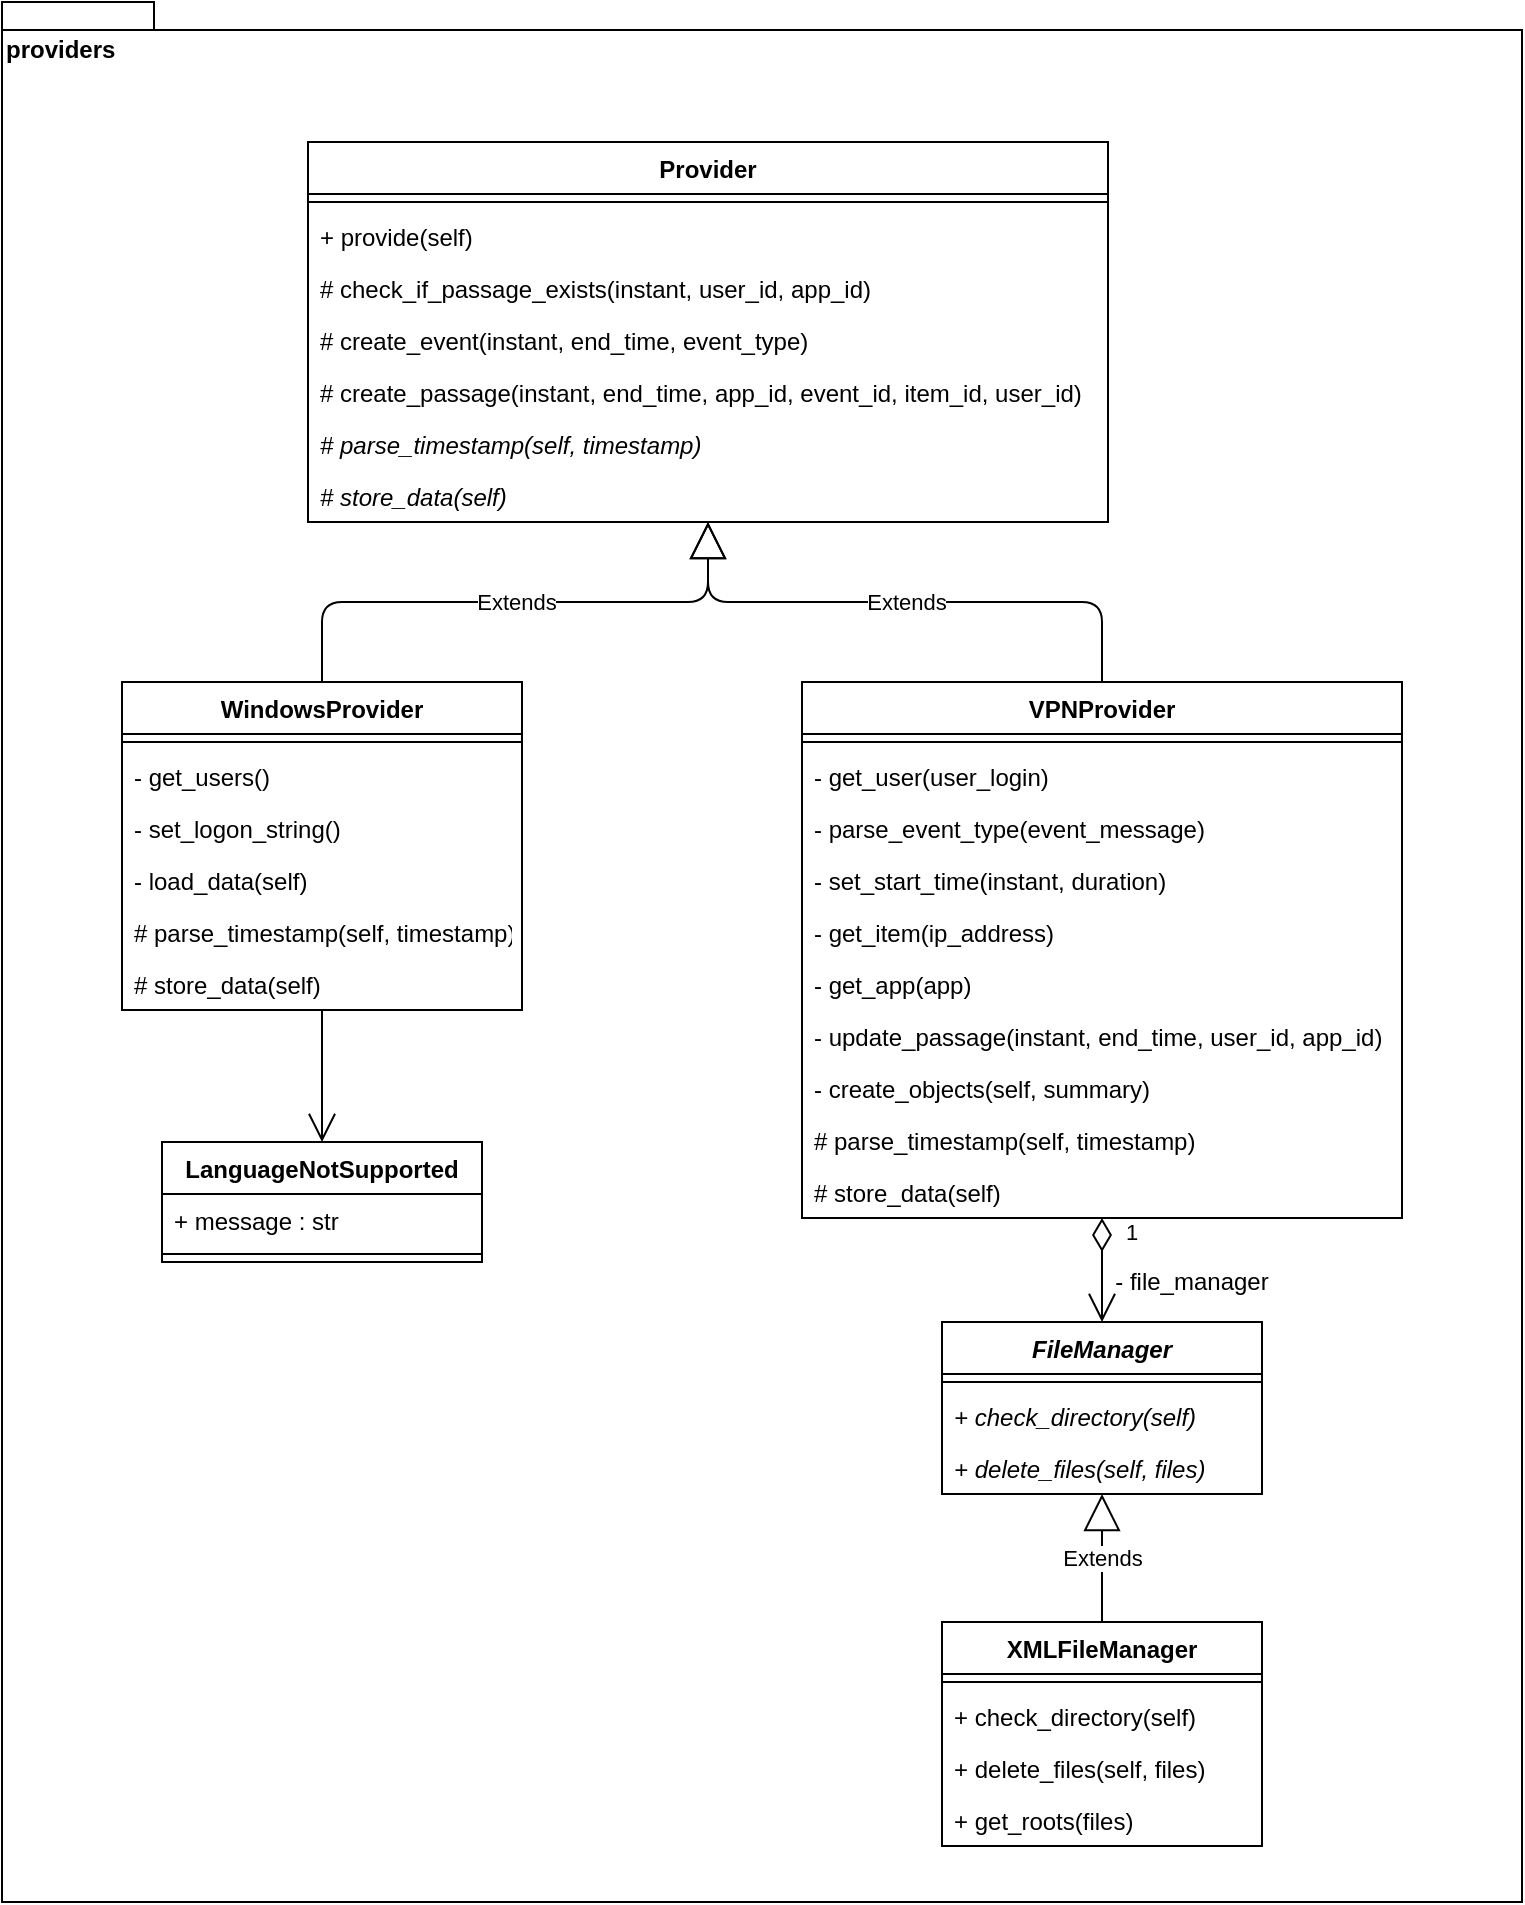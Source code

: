 <mxfile version="12.4.2" type="device" pages="1"><diagram id="bGHNmtAKberLL2pKUWbN" name="Package"><mxGraphModel dx="838" dy="480" grid="1" gridSize="10" guides="1" tooltips="1" connect="1" arrows="1" fold="1" page="1" pageScale="1" pageWidth="827" pageHeight="1169" math="0" shadow="0"><root><mxCell id="mUf0FIT1QwXOwdipcDw6-0"/><mxCell id="mUf0FIT1QwXOwdipcDw6-1" parent="mUf0FIT1QwXOwdipcDw6-0"/><mxCell id="pUMlOW7V3Qahqd5n3Cfm-20" value="providers" style="shape=folder;fontStyle=1;spacingTop=10;tabWidth=40;tabHeight=14;tabPosition=left;html=1;verticalAlign=top;align=left;" parent="mUf0FIT1QwXOwdipcDw6-1" vertex="1"><mxGeometry x="30" y="30" width="760" height="950" as="geometry"/></mxCell><mxCell id="9exKL8erqHRyNDyr6YkG-8" value="WindowsProvider" style="swimlane;fontStyle=1;align=center;verticalAlign=top;childLayout=stackLayout;horizontal=1;startSize=26;horizontalStack=0;resizeParent=1;resizeParentMax=0;resizeLast=0;collapsible=1;marginBottom=0;" parent="mUf0FIT1QwXOwdipcDw6-1" vertex="1"><mxGeometry x="90" y="370" width="200" height="164" as="geometry"/></mxCell><mxCell id="9exKL8erqHRyNDyr6YkG-10" value="" style="line;strokeWidth=1;fillColor=none;align=left;verticalAlign=middle;spacingTop=-1;spacingLeft=3;spacingRight=3;rotatable=0;labelPosition=right;points=[];portConstraint=eastwest;" parent="9exKL8erqHRyNDyr6YkG-8" vertex="1"><mxGeometry y="26" width="200" height="8" as="geometry"/></mxCell><mxCell id="5j2UAaeW7qpoEVN7pFHp-19" value="- get_users()" style="text;strokeColor=none;fillColor=none;align=left;verticalAlign=top;spacingLeft=4;spacingRight=4;overflow=hidden;rotatable=0;points=[[0,0.5],[1,0.5]];portConstraint=eastwest;" parent="9exKL8erqHRyNDyr6YkG-8" vertex="1"><mxGeometry y="34" width="200" height="26" as="geometry"/></mxCell><mxCell id="zqSBPWa7EFvdTJfObgJM-14" value="- set_logon_string()" style="text;strokeColor=none;fillColor=none;align=left;verticalAlign=top;spacingLeft=4;spacingRight=4;overflow=hidden;rotatable=0;points=[[0,0.5],[1,0.5]];portConstraint=eastwest;" parent="9exKL8erqHRyNDyr6YkG-8" vertex="1"><mxGeometry y="60" width="200" height="26" as="geometry"/></mxCell><mxCell id="zqSBPWa7EFvdTJfObgJM-15" value="- load_data(self)" style="text;strokeColor=none;fillColor=none;align=left;verticalAlign=top;spacingLeft=4;spacingRight=4;overflow=hidden;rotatable=0;points=[[0,0.5],[1,0.5]];portConstraint=eastwest;" parent="9exKL8erqHRyNDyr6YkG-8" vertex="1"><mxGeometry y="86" width="200" height="26" as="geometry"/></mxCell><mxCell id="zqSBPWa7EFvdTJfObgJM-16" value="# parse_timestamp(self, timestamp)" style="text;strokeColor=none;fillColor=none;align=left;verticalAlign=top;spacingLeft=4;spacingRight=4;overflow=hidden;rotatable=0;points=[[0,0.5],[1,0.5]];portConstraint=eastwest;" parent="9exKL8erqHRyNDyr6YkG-8" vertex="1"><mxGeometry y="112" width="200" height="26" as="geometry"/></mxCell><mxCell id="zqSBPWa7EFvdTJfObgJM-13" value="# store_data(self)" style="text;strokeColor=none;fillColor=none;align=left;verticalAlign=top;spacingLeft=4;spacingRight=4;overflow=hidden;rotatable=0;points=[[0,0.5],[1,0.5]];portConstraint=eastwest;" parent="9exKL8erqHRyNDyr6YkG-8" vertex="1"><mxGeometry y="138" width="200" height="26" as="geometry"/></mxCell><mxCell id="9exKL8erqHRyNDyr6YkG-12" value="VPNProvider" style="swimlane;fontStyle=1;align=center;verticalAlign=top;childLayout=stackLayout;horizontal=1;startSize=26;horizontalStack=0;resizeParent=1;resizeParentMax=0;resizeLast=0;collapsible=1;marginBottom=0;" parent="mUf0FIT1QwXOwdipcDw6-1" vertex="1"><mxGeometry x="430" y="370" width="300" height="268" as="geometry"/></mxCell><mxCell id="9exKL8erqHRyNDyr6YkG-13" value="" style="line;strokeWidth=1;fillColor=none;align=left;verticalAlign=middle;spacingTop=-1;spacingLeft=3;spacingRight=3;rotatable=0;labelPosition=right;points=[];portConstraint=eastwest;" parent="9exKL8erqHRyNDyr6YkG-12" vertex="1"><mxGeometry y="26" width="300" height="8" as="geometry"/></mxCell><mxCell id="5j2UAaeW7qpoEVN7pFHp-20" value="- get_user(user_login)" style="text;strokeColor=none;fillColor=none;align=left;verticalAlign=top;spacingLeft=4;spacingRight=4;overflow=hidden;rotatable=0;points=[[0,0.5],[1,0.5]];portConstraint=eastwest;" parent="9exKL8erqHRyNDyr6YkG-12" vertex="1"><mxGeometry y="34" width="300" height="26" as="geometry"/></mxCell><mxCell id="zqSBPWa7EFvdTJfObgJM-7" value="- parse_event_type(event_message)" style="text;strokeColor=none;fillColor=none;align=left;verticalAlign=top;spacingLeft=4;spacingRight=4;overflow=hidden;rotatable=0;points=[[0,0.5],[1,0.5]];portConstraint=eastwest;" parent="9exKL8erqHRyNDyr6YkG-12" vertex="1"><mxGeometry y="60" width="300" height="26" as="geometry"/></mxCell><mxCell id="zqSBPWa7EFvdTJfObgJM-8" value="- set_start_time(instant, duration)" style="text;strokeColor=none;fillColor=none;align=left;verticalAlign=top;spacingLeft=4;spacingRight=4;overflow=hidden;rotatable=0;points=[[0,0.5],[1,0.5]];portConstraint=eastwest;" parent="9exKL8erqHRyNDyr6YkG-12" vertex="1"><mxGeometry y="86" width="300" height="26" as="geometry"/></mxCell><mxCell id="zqSBPWa7EFvdTJfObgJM-9" value="- get_item(ip_address)" style="text;strokeColor=none;fillColor=none;align=left;verticalAlign=top;spacingLeft=4;spacingRight=4;overflow=hidden;rotatable=0;points=[[0,0.5],[1,0.5]];portConstraint=eastwest;" parent="9exKL8erqHRyNDyr6YkG-12" vertex="1"><mxGeometry y="112" width="300" height="26" as="geometry"/></mxCell><mxCell id="zqSBPWa7EFvdTJfObgJM-10" value="- get_app(app)" style="text;strokeColor=none;fillColor=none;align=left;verticalAlign=top;spacingLeft=4;spacingRight=4;overflow=hidden;rotatable=0;points=[[0,0.5],[1,0.5]];portConstraint=eastwest;" parent="9exKL8erqHRyNDyr6YkG-12" vertex="1"><mxGeometry y="138" width="300" height="26" as="geometry"/></mxCell><mxCell id="zqSBPWa7EFvdTJfObgJM-11" value="- update_passage(instant, end_time, user_id, app_id)" style="text;strokeColor=none;fillColor=none;align=left;verticalAlign=top;spacingLeft=4;spacingRight=4;overflow=hidden;rotatable=0;points=[[0,0.5],[1,0.5]];portConstraint=eastwest;" parent="9exKL8erqHRyNDyr6YkG-12" vertex="1"><mxGeometry y="164" width="300" height="26" as="geometry"/></mxCell><mxCell id="zqSBPWa7EFvdTJfObgJM-12" value="- create_objects(self, summary)" style="text;strokeColor=none;fillColor=none;align=left;verticalAlign=top;spacingLeft=4;spacingRight=4;overflow=hidden;rotatable=0;points=[[0,0.5],[1,0.5]];portConstraint=eastwest;" parent="9exKL8erqHRyNDyr6YkG-12" vertex="1"><mxGeometry y="190" width="300" height="26" as="geometry"/></mxCell><mxCell id="zqSBPWa7EFvdTJfObgJM-6" value="# parse_timestamp(self, timestamp)" style="text;strokeColor=none;fillColor=none;align=left;verticalAlign=top;spacingLeft=4;spacingRight=4;overflow=hidden;rotatable=0;points=[[0,0.5],[1,0.5]];portConstraint=eastwest;" parent="9exKL8erqHRyNDyr6YkG-12" vertex="1"><mxGeometry y="216" width="300" height="26" as="geometry"/></mxCell><mxCell id="zqSBPWa7EFvdTJfObgJM-0" value="# store_data(self)" style="text;strokeColor=none;fillColor=none;align=left;verticalAlign=top;spacingLeft=4;spacingRight=4;overflow=hidden;rotatable=0;points=[[0,0.5],[1,0.5]];portConstraint=eastwest;" parent="9exKL8erqHRyNDyr6YkG-12" vertex="1"><mxGeometry y="242" width="300" height="26" as="geometry"/></mxCell><mxCell id="pUMlOW7V3Qahqd5n3Cfm-0" value="FileManager" style="swimlane;fontStyle=3;align=center;verticalAlign=top;childLayout=stackLayout;horizontal=1;startSize=26;horizontalStack=0;resizeParent=1;resizeParentMax=0;resizeLast=0;collapsible=1;marginBottom=0;" parent="mUf0FIT1QwXOwdipcDw6-1" vertex="1"><mxGeometry x="500" y="690" width="160" height="86" as="geometry"/></mxCell><mxCell id="pUMlOW7V3Qahqd5n3Cfm-1" value="" style="line;strokeWidth=1;fillColor=none;align=left;verticalAlign=middle;spacingTop=-1;spacingLeft=3;spacingRight=3;rotatable=0;labelPosition=right;points=[];portConstraint=eastwest;" parent="pUMlOW7V3Qahqd5n3Cfm-0" vertex="1"><mxGeometry y="26" width="160" height="8" as="geometry"/></mxCell><mxCell id="pUMlOW7V3Qahqd5n3Cfm-2" value="+ check_directory(self)" style="text;strokeColor=none;fillColor=none;align=left;verticalAlign=top;spacingLeft=4;spacingRight=4;overflow=hidden;rotatable=0;points=[[0,0.5],[1,0.5]];portConstraint=eastwest;fontStyle=2" parent="pUMlOW7V3Qahqd5n3Cfm-0" vertex="1"><mxGeometry y="34" width="160" height="26" as="geometry"/></mxCell><mxCell id="pUMlOW7V3Qahqd5n3Cfm-7" value="+ delete_files(self, files)" style="text;strokeColor=none;fillColor=none;align=left;verticalAlign=top;spacingLeft=4;spacingRight=4;overflow=hidden;rotatable=0;points=[[0,0.5],[1,0.5]];portConstraint=eastwest;fontStyle=2" parent="pUMlOW7V3Qahqd5n3Cfm-0" vertex="1"><mxGeometry y="60" width="160" height="26" as="geometry"/></mxCell><mxCell id="pUMlOW7V3Qahqd5n3Cfm-8" value="XMLFileManager" style="swimlane;fontStyle=1;align=center;verticalAlign=top;childLayout=stackLayout;horizontal=1;startSize=26;horizontalStack=0;resizeParent=1;resizeParentMax=0;resizeLast=0;collapsible=1;marginBottom=0;" parent="mUf0FIT1QwXOwdipcDw6-1" vertex="1"><mxGeometry x="500" y="840" width="160" height="112" as="geometry"/></mxCell><mxCell id="pUMlOW7V3Qahqd5n3Cfm-9" value="" style="line;strokeWidth=1;fillColor=none;align=left;verticalAlign=middle;spacingTop=-1;spacingLeft=3;spacingRight=3;rotatable=0;labelPosition=right;points=[];portConstraint=eastwest;" parent="pUMlOW7V3Qahqd5n3Cfm-8" vertex="1"><mxGeometry y="26" width="160" height="8" as="geometry"/></mxCell><mxCell id="pUMlOW7V3Qahqd5n3Cfm-10" value="+ check_directory(self)" style="text;strokeColor=none;fillColor=none;align=left;verticalAlign=top;spacingLeft=4;spacingRight=4;overflow=hidden;rotatable=0;points=[[0,0.5],[1,0.5]];portConstraint=eastwest;" parent="pUMlOW7V3Qahqd5n3Cfm-8" vertex="1"><mxGeometry y="34" width="160" height="26" as="geometry"/></mxCell><mxCell id="pUMlOW7V3Qahqd5n3Cfm-11" value="+ delete_files(self, files)" style="text;strokeColor=none;fillColor=none;align=left;verticalAlign=top;spacingLeft=4;spacingRight=4;overflow=hidden;rotatable=0;points=[[0,0.5],[1,0.5]];portConstraint=eastwest;" parent="pUMlOW7V3Qahqd5n3Cfm-8" vertex="1"><mxGeometry y="60" width="160" height="26" as="geometry"/></mxCell><mxCell id="pUMlOW7V3Qahqd5n3Cfm-12" value="+ get_roots(files)" style="text;strokeColor=none;fillColor=none;align=left;verticalAlign=top;spacingLeft=4;spacingRight=4;overflow=hidden;rotatable=0;points=[[0,0.5],[1,0.5]];portConstraint=eastwest;" parent="pUMlOW7V3Qahqd5n3Cfm-8" vertex="1"><mxGeometry y="86" width="160" height="26" as="geometry"/></mxCell><mxCell id="pUMlOW7V3Qahqd5n3Cfm-15" value="1" style="endArrow=open;html=1;endSize=12;startArrow=diamondThin;startSize=14;startFill=0;edgeStyle=orthogonalEdgeStyle;align=left;verticalAlign=bottom;" parent="mUf0FIT1QwXOwdipcDw6-1" source="9exKL8erqHRyNDyr6YkG-12" target="pUMlOW7V3Qahqd5n3Cfm-0" edge="1"><mxGeometry x="-0.379" y="10" relative="1" as="geometry"><mxPoint x="20" y="610" as="sourcePoint"/><mxPoint x="180" y="610" as="targetPoint"/><mxPoint as="offset"/></mxGeometry></mxCell><mxCell id="pUMlOW7V3Qahqd5n3Cfm-16" value="Extends" style="endArrow=block;endSize=16;endFill=0;html=1;edgeStyle=orthogonalEdgeStyle;" parent="mUf0FIT1QwXOwdipcDw6-1" source="pUMlOW7V3Qahqd5n3Cfm-8" target="pUMlOW7V3Qahqd5n3Cfm-0" edge="1"><mxGeometry width="160" relative="1" as="geometry"><mxPoint x="20" y="610" as="sourcePoint"/><mxPoint x="180" y="610" as="targetPoint"/></mxGeometry></mxCell><mxCell id="pUMlOW7V3Qahqd5n3Cfm-30" value="- file_manager" style="text;html=1;strokeColor=none;fillColor=none;align=center;verticalAlign=middle;whiteSpace=wrap;rounded=0;" parent="mUf0FIT1QwXOwdipcDw6-1" vertex="1"><mxGeometry x="570" y="660" width="110" height="20" as="geometry"/></mxCell><mxCell id="pUMlOW7V3Qahqd5n3Cfm-34" value="LanguageNotSupported" style="swimlane;fontStyle=1;align=center;verticalAlign=top;childLayout=stackLayout;horizontal=1;startSize=26;horizontalStack=0;resizeParent=1;resizeParentMax=0;resizeLast=0;collapsible=1;marginBottom=0;" parent="mUf0FIT1QwXOwdipcDw6-1" vertex="1"><mxGeometry x="110" y="600" width="160" height="60" as="geometry"/></mxCell><mxCell id="pUMlOW7V3Qahqd5n3Cfm-35" value="+ message : str" style="text;strokeColor=none;fillColor=none;align=left;verticalAlign=top;spacingLeft=4;spacingRight=4;overflow=hidden;rotatable=0;points=[[0,0.5],[1,0.5]];portConstraint=eastwest;" parent="pUMlOW7V3Qahqd5n3Cfm-34" vertex="1"><mxGeometry y="26" width="160" height="26" as="geometry"/></mxCell><mxCell id="pUMlOW7V3Qahqd5n3Cfm-36" value="" style="line;strokeWidth=1;fillColor=none;align=left;verticalAlign=middle;spacingTop=-1;spacingLeft=3;spacingRight=3;rotatable=0;labelPosition=right;points=[];portConstraint=eastwest;" parent="pUMlOW7V3Qahqd5n3Cfm-34" vertex="1"><mxGeometry y="52" width="160" height="8" as="geometry"/></mxCell><mxCell id="pUMlOW7V3Qahqd5n3Cfm-40" value="" style="endArrow=open;endFill=1;endSize=12;html=1;" parent="mUf0FIT1QwXOwdipcDw6-1" source="9exKL8erqHRyNDyr6YkG-8" target="pUMlOW7V3Qahqd5n3Cfm-34" edge="1"><mxGeometry width="160" relative="1" as="geometry"><mxPoint x="30" y="640" as="sourcePoint"/><mxPoint x="190" y="640" as="targetPoint"/></mxGeometry></mxCell><mxCell id="5j2UAaeW7qpoEVN7pFHp-0" value="Provider" style="swimlane;fontStyle=1;align=center;verticalAlign=top;childLayout=stackLayout;horizontal=1;startSize=26;horizontalStack=0;resizeParent=1;resizeParentMax=0;resizeLast=0;collapsible=1;marginBottom=0;" parent="mUf0FIT1QwXOwdipcDw6-1" vertex="1"><mxGeometry x="183" y="100" width="400" height="190" as="geometry"/></mxCell><mxCell id="5j2UAaeW7qpoEVN7pFHp-1" value="" style="line;strokeWidth=1;fillColor=none;align=left;verticalAlign=middle;spacingTop=-1;spacingLeft=3;spacingRight=3;rotatable=0;labelPosition=right;points=[];portConstraint=eastwest;" parent="5j2UAaeW7qpoEVN7pFHp-0" vertex="1"><mxGeometry y="26" width="400" height="8" as="geometry"/></mxCell><mxCell id="5j2UAaeW7qpoEVN7pFHp-2" value="+ provide(self)" style="text;strokeColor=none;fillColor=none;align=left;verticalAlign=top;spacingLeft=4;spacingRight=4;overflow=hidden;rotatable=0;points=[[0,0.5],[1,0.5]];portConstraint=eastwest;fontStyle=0" parent="5j2UAaeW7qpoEVN7pFHp-0" vertex="1"><mxGeometry y="34" width="400" height="26" as="geometry"/></mxCell><mxCell id="5j2UAaeW7qpoEVN7pFHp-10" value="# check_if_passage_exists(instant, user_id, app_id)" style="text;strokeColor=none;fillColor=none;align=left;verticalAlign=top;spacingLeft=4;spacingRight=4;overflow=hidden;rotatable=0;points=[[0,0.5],[1,0.5]];portConstraint=eastwest;fontStyle=0" parent="5j2UAaeW7qpoEVN7pFHp-0" vertex="1"><mxGeometry y="60" width="400" height="26" as="geometry"/></mxCell><mxCell id="5j2UAaeW7qpoEVN7pFHp-11" value="# create_event(instant, end_time, event_type)" style="text;strokeColor=none;fillColor=none;align=left;verticalAlign=top;spacingLeft=4;spacingRight=4;overflow=hidden;rotatable=0;points=[[0,0.5],[1,0.5]];portConstraint=eastwest;fontStyle=0" parent="5j2UAaeW7qpoEVN7pFHp-0" vertex="1"><mxGeometry y="86" width="400" height="26" as="geometry"/></mxCell><mxCell id="5j2UAaeW7qpoEVN7pFHp-12" value="# create_passage(instant, end_time, app_id, event_id, item_id, user_id)" style="text;strokeColor=none;fillColor=none;align=left;verticalAlign=top;spacingLeft=4;spacingRight=4;overflow=hidden;rotatable=0;points=[[0,0.5],[1,0.5]];portConstraint=eastwest;fontStyle=0" parent="5j2UAaeW7qpoEVN7pFHp-0" vertex="1"><mxGeometry y="112" width="400" height="26" as="geometry"/></mxCell><mxCell id="_863MnuOVApHe8q1Cj3y-0" value="# parse_timestamp(self, timestamp)" style="text;strokeColor=none;fillColor=none;align=left;verticalAlign=top;spacingLeft=4;spacingRight=4;overflow=hidden;rotatable=0;points=[[0,0.5],[1,0.5]];portConstraint=eastwest;fontStyle=2" parent="5j2UAaeW7qpoEVN7pFHp-0" vertex="1"><mxGeometry y="138" width="400" height="26" as="geometry"/></mxCell><mxCell id="5j2UAaeW7qpoEVN7pFHp-4" value="# store_data(self)" style="text;strokeColor=none;fillColor=none;align=left;verticalAlign=top;spacingLeft=4;spacingRight=4;overflow=hidden;rotatable=0;points=[[0,0.5],[1,0.5]];portConstraint=eastwest;fontStyle=2" parent="5j2UAaeW7qpoEVN7pFHp-0" vertex="1"><mxGeometry y="164" width="400" height="26" as="geometry"/></mxCell><mxCell id="5j2UAaeW7qpoEVN7pFHp-17" value="Extends" style="endArrow=block;endSize=16;endFill=0;html=1;edgeStyle=elbowEdgeStyle;elbow=vertical;" parent="mUf0FIT1QwXOwdipcDw6-1" source="9exKL8erqHRyNDyr6YkG-12" target="5j2UAaeW7qpoEVN7pFHp-0" edge="1"><mxGeometry width="160" relative="1" as="geometry"><mxPoint x="490" y="310" as="sourcePoint"/><mxPoint x="650" y="310" as="targetPoint"/></mxGeometry></mxCell><mxCell id="5j2UAaeW7qpoEVN7pFHp-18" value="Extends" style="endArrow=block;endSize=16;endFill=0;html=1;edgeStyle=elbowEdgeStyle;elbow=vertical;" parent="mUf0FIT1QwXOwdipcDw6-1" source="9exKL8erqHRyNDyr6YkG-8" target="5j2UAaeW7qpoEVN7pFHp-0" edge="1"><mxGeometry width="160" relative="1" as="geometry"><mxPoint x="292.5" y="510" as="sourcePoint"/><mxPoint x="452.5" y="510" as="targetPoint"/></mxGeometry></mxCell></root></mxGraphModel></diagram></mxfile>